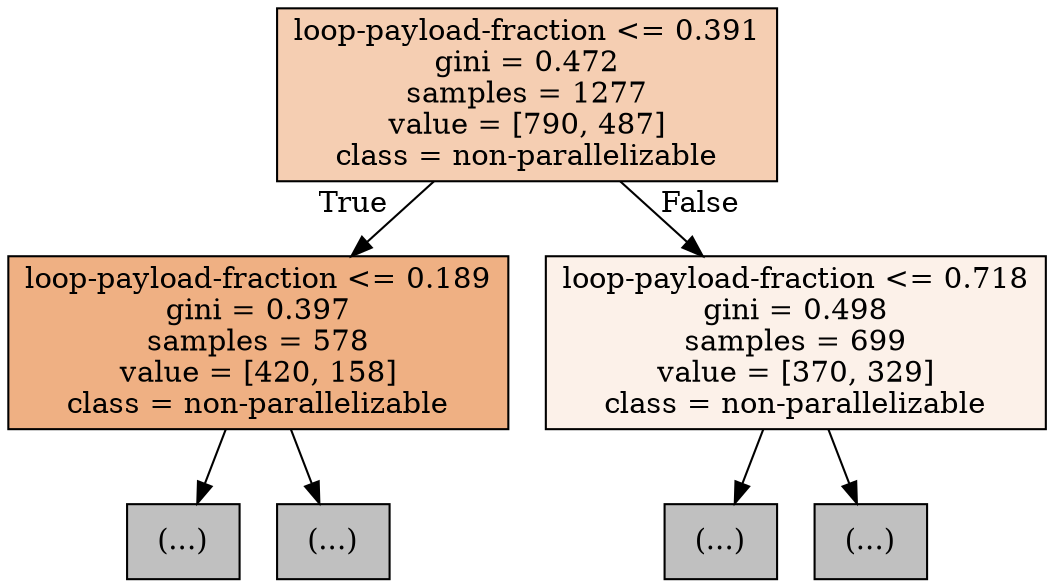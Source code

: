 digraph Tree {
node [shape=box, style="filled", color="black"] ;
0 [label="loop-payload-fraction <= 0.391\ngini = 0.472\nsamples = 1277\nvalue = [790, 487]\nclass = non-parallelizable", fillcolor="#e5813962"] ;
1 [label="loop-payload-fraction <= 0.189\ngini = 0.397\nsamples = 578\nvalue = [420, 158]\nclass = non-parallelizable", fillcolor="#e581399f"] ;
0 -> 1 [labeldistance=2.5, labelangle=45, headlabel="True"] ;
2 [label="(...)", fillcolor="#C0C0C0"] ;
1 -> 2 ;
145 [label="(...)", fillcolor="#C0C0C0"] ;
1 -> 145 ;
204 [label="loop-payload-fraction <= 0.718\ngini = 0.498\nsamples = 699\nvalue = [370, 329]\nclass = non-parallelizable", fillcolor="#e581391c"] ;
0 -> 204 [labeldistance=2.5, labelangle=-45, headlabel="False"] ;
205 [label="(...)", fillcolor="#C0C0C0"] ;
204 -> 205 ;
344 [label="(...)", fillcolor="#C0C0C0"] ;
204 -> 344 ;
}